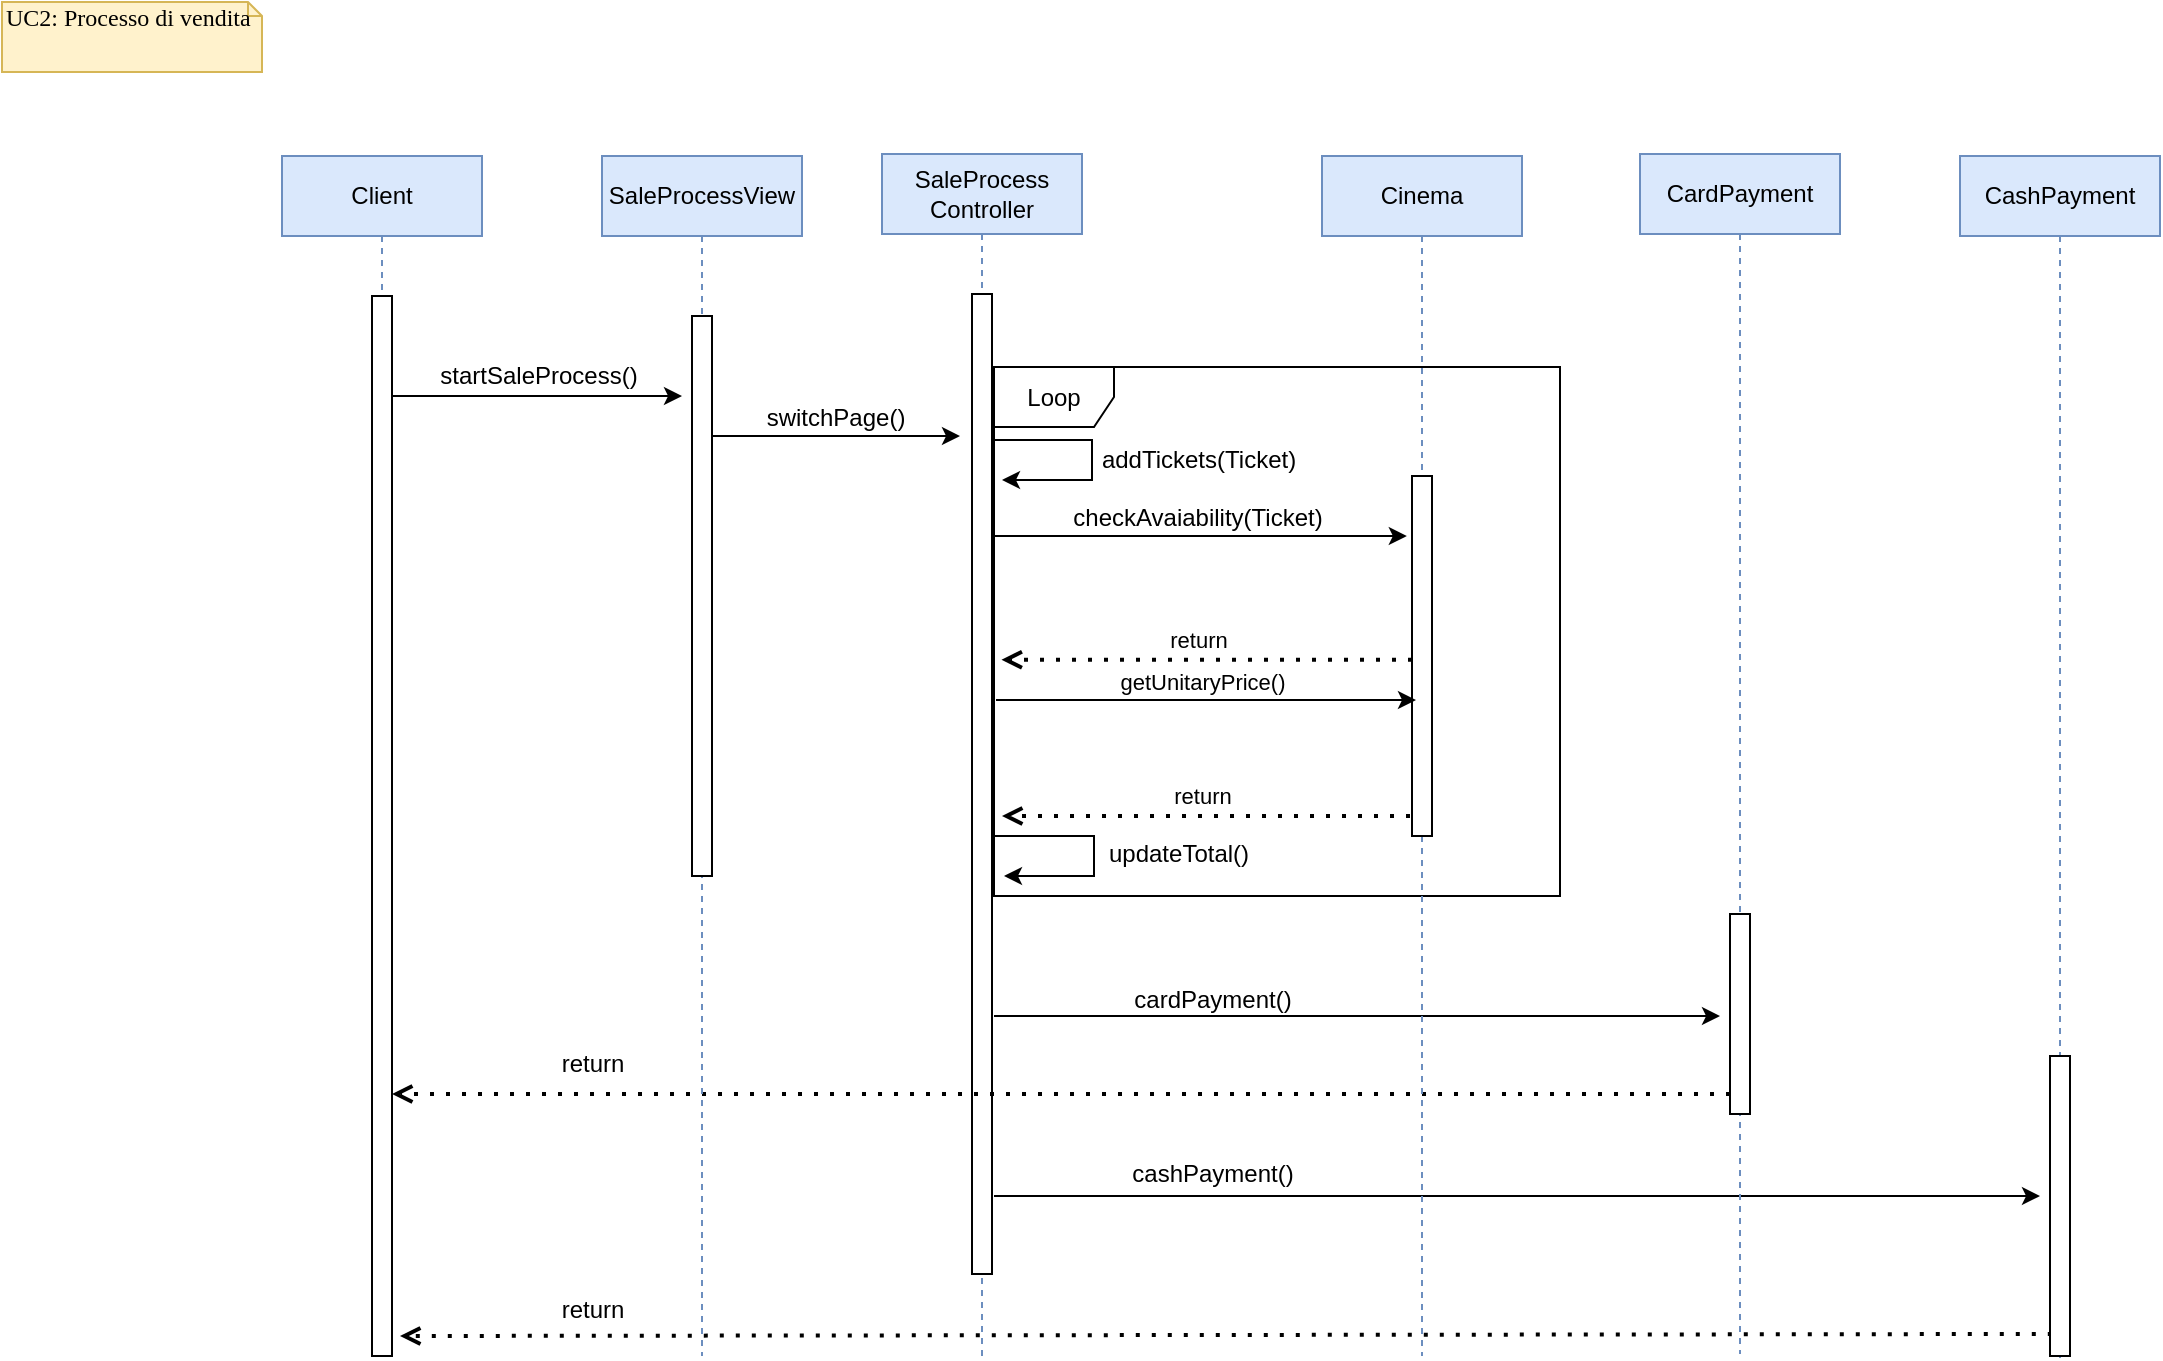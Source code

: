 <mxfile version="22.1.16" type="device">
  <diagram name="Page-1" id="2YBvvXClWsGukQMizWep">
    <mxGraphModel dx="1635" dy="731" grid="1" gridSize="10" guides="1" tooltips="1" connect="1" arrows="1" fold="1" page="0" pageScale="1" pageWidth="827" pageHeight="1169" math="0" shadow="0">
      <root>
        <mxCell id="0" />
        <mxCell id="1" parent="0" />
        <mxCell id="T0bKJDukILclkHPOjCPq-33" value="" style="endArrow=classic;html=1;rounded=0;" parent="1" edge="1">
          <mxGeometry width="50" height="50" relative="1" as="geometry">
            <mxPoint x="416" y="720" as="sourcePoint" />
            <mxPoint x="939" y="720" as="targetPoint" />
          </mxGeometry>
        </mxCell>
        <mxCell id="T0bKJDukILclkHPOjCPq-34" value="" style="endArrow=open;dashed=1;html=1;dashPattern=1 3;strokeWidth=2;rounded=0;endFill=0;exitX=0.459;exitY=0.98;exitDx=0;exitDy=0;exitPerimeter=0;" parent="1" source="T0bKJDukILclkHPOjCPq-35" edge="1">
          <mxGeometry width="50" height="50" relative="1" as="geometry">
            <mxPoint x="1184.25" y="790" as="sourcePoint" />
            <mxPoint x="119" y="790" as="targetPoint" />
          </mxGeometry>
        </mxCell>
        <mxCell id="T0bKJDukILclkHPOjCPq-35" value="CashPayment" style="shape=umlLifeline;perimeter=lifelinePerimeter;whiteSpace=wrap;html=1;container=0;dropTarget=0;collapsible=0;recursiveResize=0;outlineConnect=0;portConstraint=eastwest;newEdgeStyle={&quot;edgeStyle&quot;:&quot;elbowEdgeStyle&quot;,&quot;elbow&quot;:&quot;vertical&quot;,&quot;curved&quot;:0,&quot;rounded&quot;:0};fillColor=#dae8fc;strokeColor=#6c8ebf;" parent="1" vertex="1">
          <mxGeometry x="899" y="200" width="100" height="601" as="geometry" />
        </mxCell>
        <mxCell id="T0bKJDukILclkHPOjCPq-36" value="" style="html=1;points=[];perimeter=orthogonalPerimeter;outlineConnect=0;targetShapes=umlLifeline;portConstraint=eastwest;newEdgeStyle={&quot;edgeStyle&quot;:&quot;elbowEdgeStyle&quot;,&quot;elbow&quot;:&quot;vertical&quot;,&quot;curved&quot;:0,&quot;rounded&quot;:0};" parent="T0bKJDukILclkHPOjCPq-35" vertex="1">
          <mxGeometry x="45" y="450" width="10" height="150" as="geometry" />
        </mxCell>
        <mxCell id="T0bKJDukILclkHPOjCPq-37" value="cashPayment()" style="text;html=1;align=center;verticalAlign=middle;resizable=0;points=[];autosize=1;strokeColor=none;fillColor=none;" parent="1" vertex="1">
          <mxGeometry x="475" y="694" width="100" height="30" as="geometry" />
        </mxCell>
        <mxCell id="T0bKJDukILclkHPOjCPq-38" value="return" style="text;html=1;align=center;verticalAlign=middle;resizable=0;points=[];autosize=1;strokeColor=none;fillColor=none;" parent="1" vertex="1">
          <mxGeometry x="190" y="762" width="50" height="30" as="geometry" />
        </mxCell>
        <mxCell id="R0Ea8_HKn-mQd7oRBbt7-1" value="SaleProcess&lt;br&gt;Controller" style="shape=umlLifeline;perimeter=lifelinePerimeter;whiteSpace=wrap;html=1;container=0;dropTarget=0;collapsible=0;recursiveResize=0;outlineConnect=0;portConstraint=eastwest;newEdgeStyle={&quot;edgeStyle&quot;:&quot;elbowEdgeStyle&quot;,&quot;elbow&quot;:&quot;vertical&quot;,&quot;curved&quot;:0,&quot;rounded&quot;:0};fillColor=#dae8fc;strokeColor=#6c8ebf;" parent="1" vertex="1">
          <mxGeometry x="360" y="199" width="100" height="601" as="geometry" />
        </mxCell>
        <mxCell id="R0Ea8_HKn-mQd7oRBbt7-2" value="" style="html=1;points=[];perimeter=orthogonalPerimeter;outlineConnect=0;targetShapes=umlLifeline;portConstraint=eastwest;newEdgeStyle={&quot;edgeStyle&quot;:&quot;elbowEdgeStyle&quot;,&quot;elbow&quot;:&quot;vertical&quot;,&quot;curved&quot;:0,&quot;rounded&quot;:0};" parent="R0Ea8_HKn-mQd7oRBbt7-1" vertex="1">
          <mxGeometry x="45" y="70" width="10" height="490" as="geometry" />
        </mxCell>
        <mxCell id="R0Ea8_HKn-mQd7oRBbt7-3" value="Loop" style="shape=umlFrame;whiteSpace=wrap;html=1;pointerEvents=0;fillColor=#FFFFFF;shadow=0;fillStyle=auto;gradientColor=none;swimlaneFillColor=default;" parent="1" vertex="1">
          <mxGeometry x="416" y="305.5" width="283" height="264.5" as="geometry" />
        </mxCell>
        <mxCell id="R0Ea8_HKn-mQd7oRBbt7-4" value="" style="endArrow=classic;html=1;rounded=0;" parent="1" edge="1">
          <mxGeometry width="50" height="50" relative="1" as="geometry">
            <mxPoint x="110" y="320" as="sourcePoint" />
            <mxPoint x="260" y="320" as="targetPoint" />
          </mxGeometry>
        </mxCell>
        <mxCell id="R0Ea8_HKn-mQd7oRBbt7-5" value="" style="endArrow=classic;html=1;rounded=0;" parent="1" edge="1">
          <mxGeometry width="50" height="50" relative="1" as="geometry">
            <mxPoint x="415" y="342" as="sourcePoint" />
            <mxPoint x="420" y="362" as="targetPoint" />
            <Array as="points">
              <mxPoint x="445" y="342" />
              <mxPoint x="465" y="342" />
              <mxPoint x="465" y="362" />
              <mxPoint x="450" y="362" />
            </Array>
          </mxGeometry>
        </mxCell>
        <mxCell id="R0Ea8_HKn-mQd7oRBbt7-6" value="addTickets(Ticket)" style="text;html=1;align=center;verticalAlign=middle;resizable=0;points=[];autosize=1;strokeColor=none;fillColor=none;" parent="1" vertex="1">
          <mxGeometry x="458" y="337" width="120" height="30" as="geometry" />
        </mxCell>
        <mxCell id="R0Ea8_HKn-mQd7oRBbt7-7" value="" style="endArrow=classic;html=1;rounded=0;" parent="1" edge="1">
          <mxGeometry width="50" height="50" relative="1" as="geometry">
            <mxPoint x="416" y="630" as="sourcePoint" />
            <mxPoint x="779" y="630" as="targetPoint" />
            <Array as="points">
              <mxPoint x="582" y="630" />
            </Array>
          </mxGeometry>
        </mxCell>
        <mxCell id="R0Ea8_HKn-mQd7oRBbt7-8" value="cardPayment()" style="text;html=1;align=center;verticalAlign=middle;resizable=0;points=[];autosize=1;strokeColor=none;fillColor=none;" parent="1" vertex="1">
          <mxGeometry x="475" y="607" width="100" height="30" as="geometry" />
        </mxCell>
        <mxCell id="R0Ea8_HKn-mQd7oRBbt7-9" value="" style="endArrow=open;dashed=1;html=1;dashPattern=1 3;strokeWidth=2;rounded=0;endFill=0;" parent="1" source="R0Ea8_HKn-mQd7oRBbt7-12" edge="1">
          <mxGeometry width="50" height="50" relative="1" as="geometry">
            <mxPoint x="1040" y="669" as="sourcePoint" />
            <mxPoint x="115" y="669" as="targetPoint" />
          </mxGeometry>
        </mxCell>
        <mxCell id="R0Ea8_HKn-mQd7oRBbt7-10" value="return" style="text;html=1;align=center;verticalAlign=middle;resizable=0;points=[];autosize=1;strokeColor=none;fillColor=none;" parent="1" vertex="1">
          <mxGeometry x="190" y="639" width="50" height="30" as="geometry" />
        </mxCell>
        <mxCell id="R0Ea8_HKn-mQd7oRBbt7-11" value="CardPayment" style="shape=umlLifeline;perimeter=lifelinePerimeter;whiteSpace=wrap;html=1;container=0;dropTarget=0;collapsible=0;recursiveResize=0;outlineConnect=0;portConstraint=eastwest;newEdgeStyle={&quot;edgeStyle&quot;:&quot;elbowEdgeStyle&quot;,&quot;elbow&quot;:&quot;vertical&quot;,&quot;curved&quot;:0,&quot;rounded&quot;:0};fillColor=#dae8fc;strokeColor=#6c8ebf;" parent="1" vertex="1">
          <mxGeometry x="739" y="199" width="100" height="600" as="geometry" />
        </mxCell>
        <mxCell id="R0Ea8_HKn-mQd7oRBbt7-12" value="" style="html=1;points=[];perimeter=orthogonalPerimeter;outlineConnect=0;targetShapes=umlLifeline;portConstraint=eastwest;newEdgeStyle={&quot;edgeStyle&quot;:&quot;elbowEdgeStyle&quot;,&quot;elbow&quot;:&quot;vertical&quot;,&quot;curved&quot;:0,&quot;rounded&quot;:0};" parent="R0Ea8_HKn-mQd7oRBbt7-11" vertex="1">
          <mxGeometry x="45" y="380" width="10" height="100" as="geometry" />
        </mxCell>
        <mxCell id="R0Ea8_HKn-mQd7oRBbt7-13" value="" style="endArrow=classic;html=1;rounded=0;" parent="1" edge="1">
          <mxGeometry width="50" height="50" relative="1" as="geometry">
            <mxPoint x="416" y="540" as="sourcePoint" />
            <mxPoint x="421" y="560" as="targetPoint" />
            <Array as="points">
              <mxPoint x="446" y="540" />
              <mxPoint x="466" y="540" />
              <mxPoint x="466" y="560" />
              <mxPoint x="451" y="560" />
            </Array>
          </mxGeometry>
        </mxCell>
        <mxCell id="R0Ea8_HKn-mQd7oRBbt7-14" value="updateTotal()" style="text;html=1;align=center;verticalAlign=middle;resizable=0;points=[];autosize=1;strokeColor=none;fillColor=none;" parent="1" vertex="1">
          <mxGeometry x="463" y="534" width="90" height="30" as="geometry" />
        </mxCell>
        <mxCell id="R0Ea8_HKn-mQd7oRBbt7-15" value="startSaleProcess()" style="text;html=1;align=center;verticalAlign=middle;resizable=0;points=[];autosize=1;strokeColor=none;fillColor=none;" parent="1" vertex="1">
          <mxGeometry x="128" y="295" width="120" height="30" as="geometry" />
        </mxCell>
        <mxCell id="R0Ea8_HKn-mQd7oRBbt7-16" value="Cinema" style="shape=umlLifeline;perimeter=lifelinePerimeter;whiteSpace=wrap;html=1;container=0;dropTarget=0;collapsible=0;recursiveResize=0;outlineConnect=0;portConstraint=eastwest;newEdgeStyle={&quot;edgeStyle&quot;:&quot;elbowEdgeStyle&quot;,&quot;elbow&quot;:&quot;vertical&quot;,&quot;curved&quot;:0,&quot;rounded&quot;:0};fillColor=#dae8fc;strokeColor=#6c8ebf;" parent="1" vertex="1">
          <mxGeometry x="580" y="200" width="100" height="600" as="geometry" />
        </mxCell>
        <mxCell id="R0Ea8_HKn-mQd7oRBbt7-17" value="" style="html=1;points=[];perimeter=orthogonalPerimeter;outlineConnect=0;targetShapes=umlLifeline;portConstraint=eastwest;newEdgeStyle={&quot;edgeStyle&quot;:&quot;elbowEdgeStyle&quot;,&quot;elbow&quot;:&quot;vertical&quot;,&quot;curved&quot;:0,&quot;rounded&quot;:0};" parent="R0Ea8_HKn-mQd7oRBbt7-16" vertex="1">
          <mxGeometry x="45" y="160" width="10" height="180" as="geometry" />
        </mxCell>
        <mxCell id="R0Ea8_HKn-mQd7oRBbt7-18" value="Client" style="shape=umlLifeline;perimeter=lifelinePerimeter;whiteSpace=wrap;html=1;container=0;dropTarget=0;collapsible=0;recursiveResize=0;outlineConnect=0;portConstraint=eastwest;newEdgeStyle={&quot;edgeStyle&quot;:&quot;elbowEdgeStyle&quot;,&quot;elbow&quot;:&quot;vertical&quot;,&quot;curved&quot;:0,&quot;rounded&quot;:0};fillColor=#dae8fc;strokeColor=#6c8ebf;" parent="1" vertex="1">
          <mxGeometry x="60" y="200" width="100" height="600" as="geometry" />
        </mxCell>
        <mxCell id="R0Ea8_HKn-mQd7oRBbt7-19" value="" style="html=1;points=[];perimeter=orthogonalPerimeter;outlineConnect=0;targetShapes=umlLifeline;portConstraint=eastwest;newEdgeStyle={&quot;edgeStyle&quot;:&quot;elbowEdgeStyle&quot;,&quot;elbow&quot;:&quot;vertical&quot;,&quot;curved&quot;:0,&quot;rounded&quot;:0};" parent="R0Ea8_HKn-mQd7oRBbt7-18" vertex="1">
          <mxGeometry x="45" y="70" width="10" height="530" as="geometry" />
        </mxCell>
        <mxCell id="R0Ea8_HKn-mQd7oRBbt7-20" value="SaleProcessView" style="shape=umlLifeline;perimeter=lifelinePerimeter;whiteSpace=wrap;html=1;container=1;dropTarget=0;collapsible=0;recursiveResize=0;outlineConnect=0;portConstraint=eastwest;newEdgeStyle={&quot;curved&quot;:0,&quot;rounded&quot;:0};fillColor=#dae8fc;strokeColor=#6c8ebf;" parent="1" vertex="1">
          <mxGeometry x="220" y="200" width="100" height="600" as="geometry" />
        </mxCell>
        <mxCell id="R0Ea8_HKn-mQd7oRBbt7-21" value="" style="html=1;points=[[0,0,0,0,5],[0,1,0,0,-5],[1,0,0,0,5],[1,1,0,0,-5]];perimeter=orthogonalPerimeter;outlineConnect=0;targetShapes=umlLifeline;portConstraint=eastwest;newEdgeStyle={&quot;curved&quot;:0,&quot;rounded&quot;:0};" parent="R0Ea8_HKn-mQd7oRBbt7-20" vertex="1">
          <mxGeometry x="45" y="80" width="10" height="280" as="geometry" />
        </mxCell>
        <mxCell id="R0Ea8_HKn-mQd7oRBbt7-22" value="" style="endArrow=classic;html=1;rounded=0;" parent="1" edge="1">
          <mxGeometry width="50" height="50" relative="1" as="geometry">
            <mxPoint x="275" y="340" as="sourcePoint" />
            <mxPoint x="399" y="340" as="targetPoint" />
          </mxGeometry>
        </mxCell>
        <mxCell id="R0Ea8_HKn-mQd7oRBbt7-23" value="switchPage()" style="text;html=1;strokeColor=none;fillColor=none;align=center;verticalAlign=middle;whiteSpace=wrap;rounded=0;" parent="1" vertex="1">
          <mxGeometry x="307" y="316" width="60" height="30" as="geometry" />
        </mxCell>
        <mxCell id="R0Ea8_HKn-mQd7oRBbt7-24" value="" style="endArrow=classic;html=1;rounded=0;" parent="1" edge="1">
          <mxGeometry width="50" height="50" relative="1" as="geometry">
            <mxPoint x="416.003" y="390" as="sourcePoint" />
            <mxPoint x="622.42" y="390" as="targetPoint" />
          </mxGeometry>
        </mxCell>
        <mxCell id="R0Ea8_HKn-mQd7oRBbt7-25" value="checkAvaiability(Ticket)" style="text;html=1;strokeColor=none;fillColor=none;align=center;verticalAlign=middle;whiteSpace=wrap;rounded=0;" parent="1" vertex="1">
          <mxGeometry x="488" y="366" width="60" height="30" as="geometry" />
        </mxCell>
        <mxCell id="R0Ea8_HKn-mQd7oRBbt7-26" value="" style="endArrow=classic;html=1;rounded=0;" parent="1" edge="1">
          <mxGeometry width="50" height="50" relative="1" as="geometry">
            <mxPoint x="417" y="472" as="sourcePoint" />
            <mxPoint x="627" y="472" as="targetPoint" />
          </mxGeometry>
        </mxCell>
        <mxCell id="R0Ea8_HKn-mQd7oRBbt7-27" value="getUnitaryPrice()" style="edgeLabel;html=1;align=center;verticalAlign=middle;resizable=0;points=[];" parent="R0Ea8_HKn-mQd7oRBbt7-26" vertex="1" connectable="0">
          <mxGeometry x="-0.181" y="1" relative="1" as="geometry">
            <mxPoint x="17" y="-8" as="offset" />
          </mxGeometry>
        </mxCell>
        <mxCell id="R0Ea8_HKn-mQd7oRBbt7-28" value="" style="endArrow=open;dashed=1;html=1;dashPattern=1 3;strokeWidth=2;rounded=0;endFill=0;" parent="1" edge="1">
          <mxGeometry width="50" height="50" relative="1" as="geometry">
            <mxPoint x="624" y="530" as="sourcePoint" />
            <mxPoint x="420" y="530" as="targetPoint" />
          </mxGeometry>
        </mxCell>
        <mxCell id="R0Ea8_HKn-mQd7oRBbt7-29" value="return" style="edgeLabel;html=1;align=center;verticalAlign=middle;resizable=0;points=[];" parent="R0Ea8_HKn-mQd7oRBbt7-28" vertex="1" connectable="0">
          <mxGeometry x="0.432" y="-1" relative="1" as="geometry">
            <mxPoint x="42" y="-9" as="offset" />
          </mxGeometry>
        </mxCell>
        <mxCell id="R0Ea8_HKn-mQd7oRBbt7-48" value="UC2: Processo di vendita" style="shape=note;whiteSpace=wrap;html=1;size=7;verticalAlign=top;align=left;spacingTop=-6;rounded=0;shadow=0;comic=0;labelBackgroundColor=none;strokeWidth=1;fontFamily=Verdana;fontSize=12;fillColor=#fff2cc;strokeColor=#d6b656;" parent="1" vertex="1">
          <mxGeometry x="-80" y="123" width="130" height="35" as="geometry" />
        </mxCell>
        <mxCell id="R0Ea8_HKn-mQd7oRBbt7-49" value="" style="endArrow=open;dashed=1;html=1;dashPattern=1 3;strokeWidth=2;rounded=0;endFill=0;entryX=0.007;entryY=0.448;entryDx=0;entryDy=0;entryPerimeter=0;" parent="1" edge="1">
          <mxGeometry width="50" height="50" relative="1" as="geometry">
            <mxPoint x="625" y="451.884" as="sourcePoint" />
            <mxPoint x="419.745" y="451.884" as="targetPoint" />
          </mxGeometry>
        </mxCell>
        <mxCell id="R0Ea8_HKn-mQd7oRBbt7-50" value="return" style="edgeLabel;html=1;align=center;verticalAlign=middle;resizable=0;points=[];" parent="R0Ea8_HKn-mQd7oRBbt7-49" vertex="1" connectable="0">
          <mxGeometry x="-0.148" relative="1" as="geometry">
            <mxPoint x="-20" y="-10" as="offset" />
          </mxGeometry>
        </mxCell>
      </root>
    </mxGraphModel>
  </diagram>
</mxfile>
